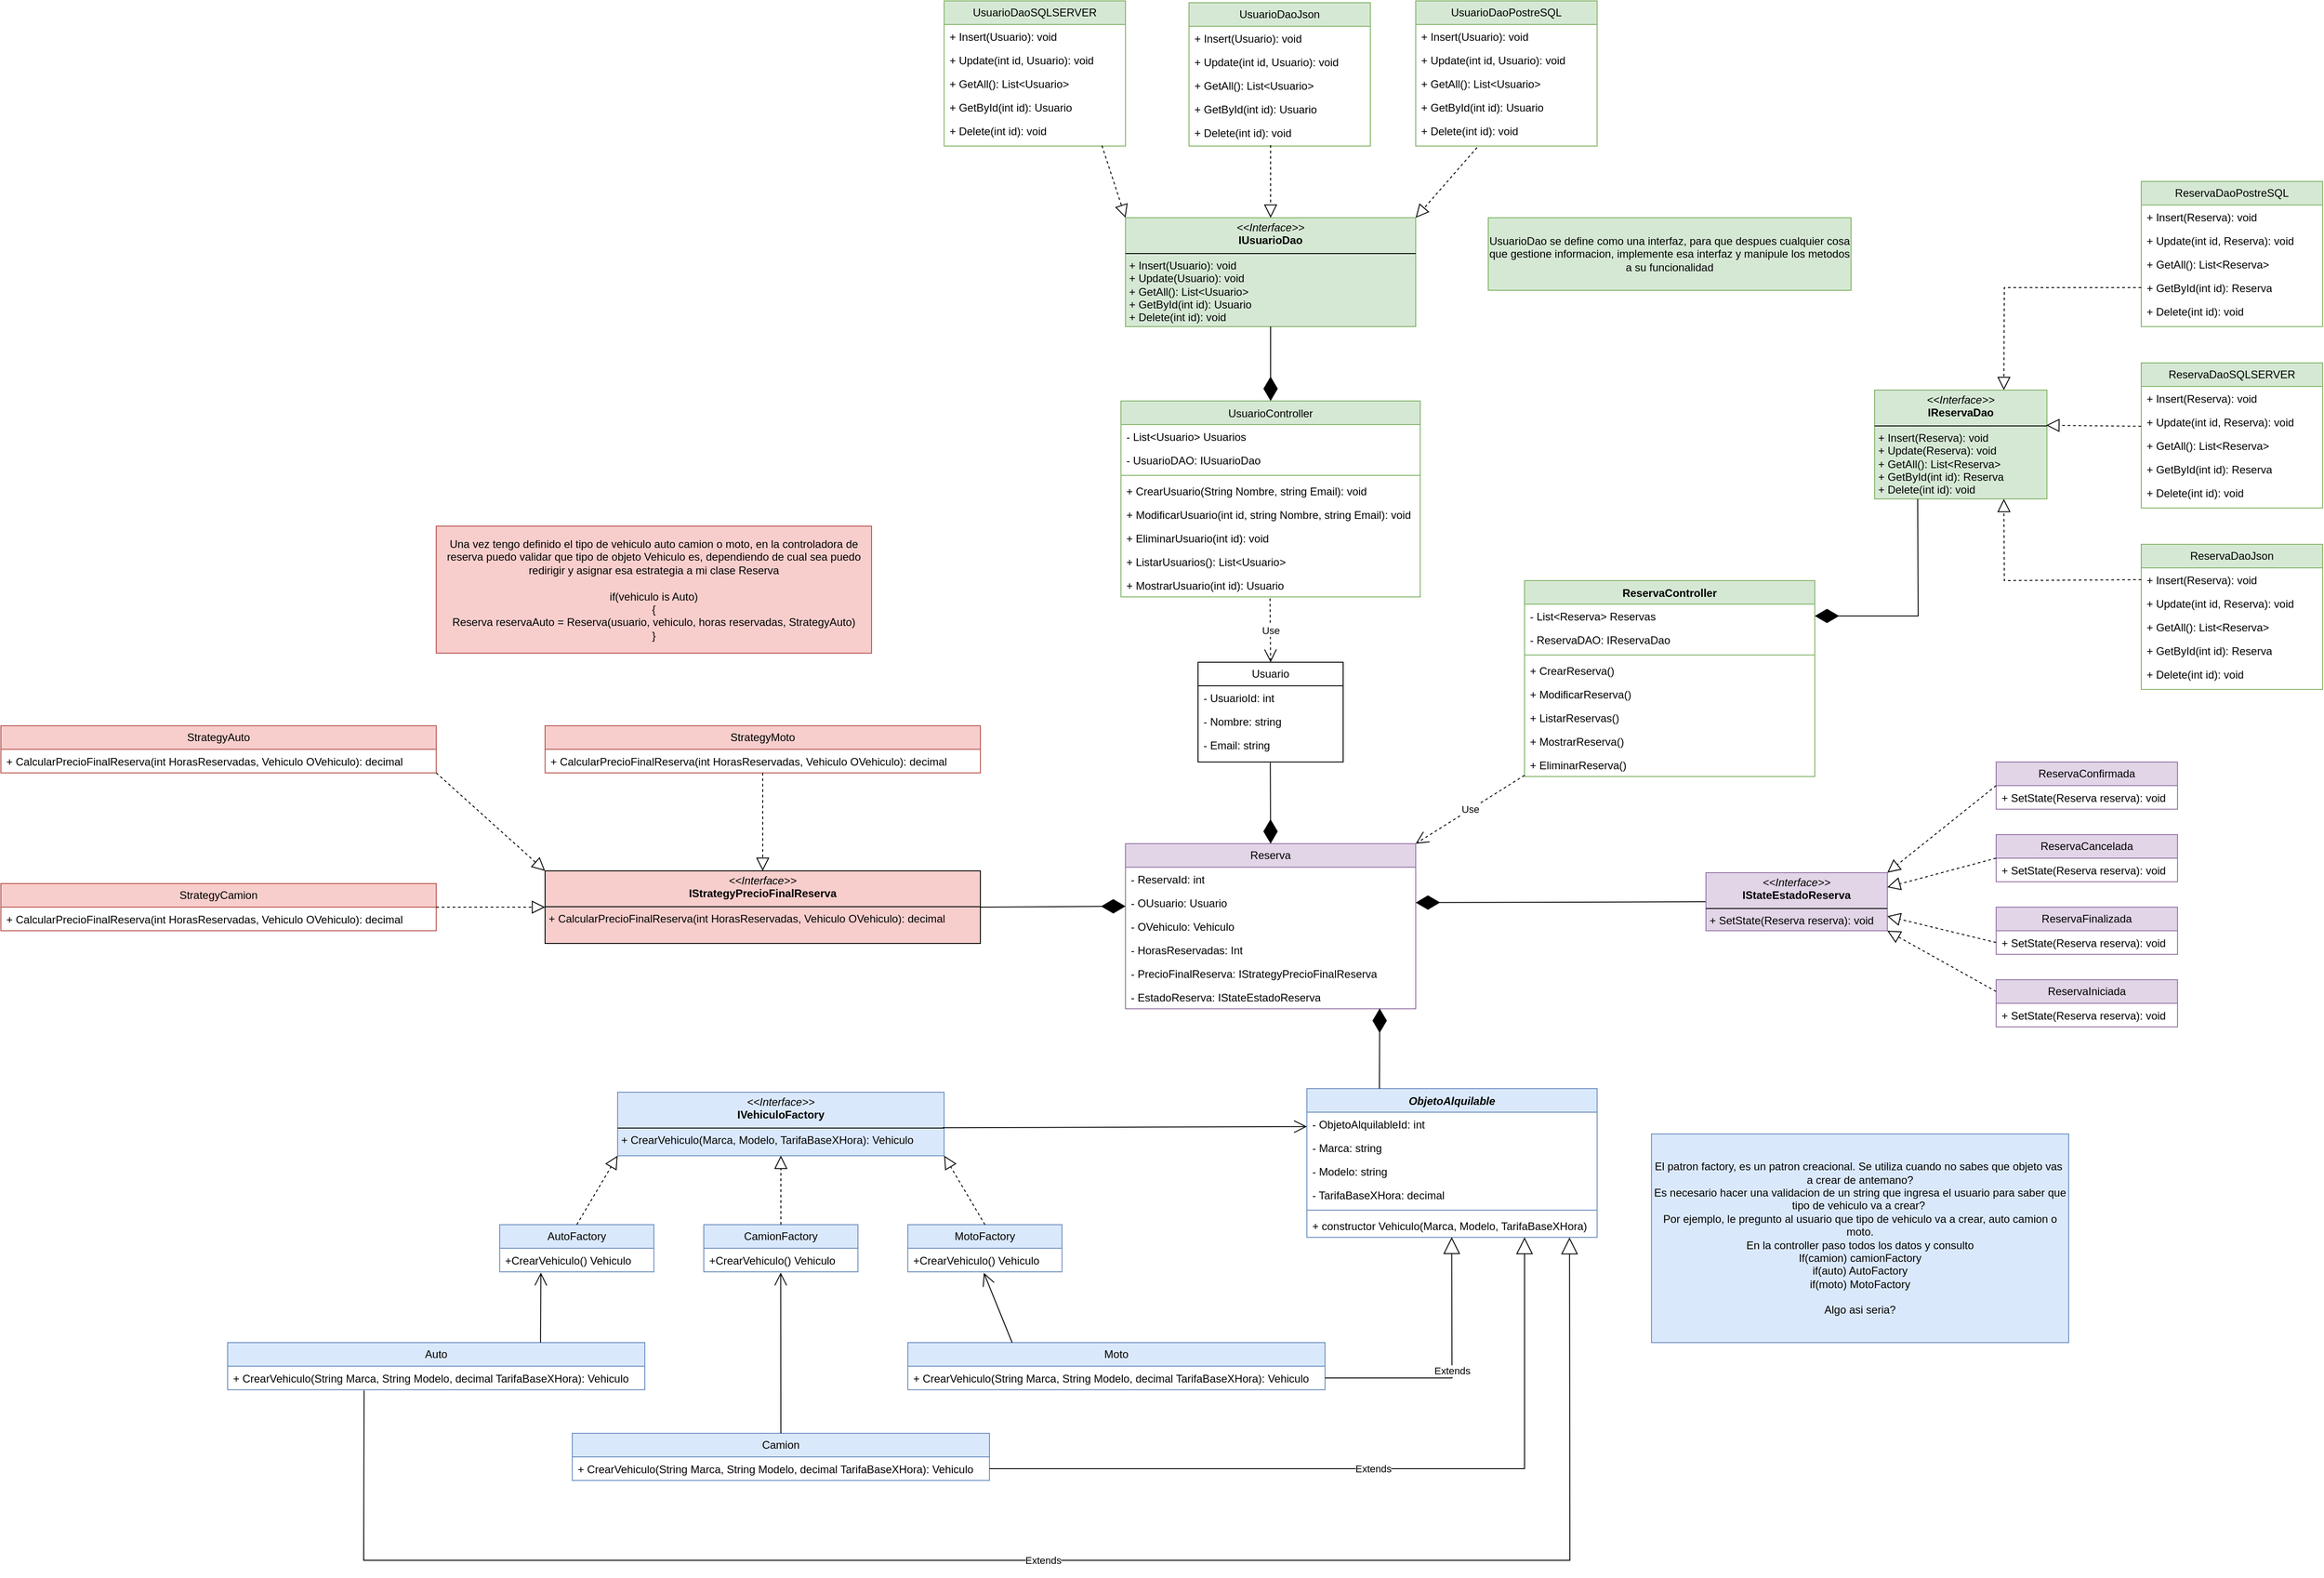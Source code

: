 <mxfile version="24.8.3">
  <diagram id="C5RBs43oDa-KdzZeNtuy" name="Page-1">
    <mxGraphModel dx="2410" dy="1567" grid="1" gridSize="10" guides="1" tooltips="1" connect="1" arrows="1" fold="1" page="1" pageScale="1" pageWidth="827" pageHeight="1169" math="0" shadow="0">
      <root>
        <mxCell id="WIyWlLk6GJQsqaUBKTNV-0" />
        <mxCell id="WIyWlLk6GJQsqaUBKTNV-1" parent="WIyWlLk6GJQsqaUBKTNV-0" />
        <mxCell id="m4PaVz9kTDVC2fhNwPpV-0" value="Usuario" style="swimlane;fontStyle=0;childLayout=stackLayout;horizontal=1;startSize=26;horizontalStack=0;resizeParent=1;resizeParentMax=0;resizeLast=0;collapsible=1;marginBottom=0;whiteSpace=wrap;html=1;" parent="WIyWlLk6GJQsqaUBKTNV-1" vertex="1">
          <mxGeometry x="400" y="90" width="160" height="110" as="geometry" />
        </mxCell>
        <mxCell id="m4PaVz9kTDVC2fhNwPpV-1" value="- UsuarioId: int" style="text;strokeColor=none;fillColor=none;align=left;verticalAlign=top;spacingLeft=4;spacingRight=4;overflow=hidden;rotatable=0;points=[[0,0.5],[1,0.5]];portConstraint=eastwest;whiteSpace=wrap;html=1;" parent="m4PaVz9kTDVC2fhNwPpV-0" vertex="1">
          <mxGeometry y="26" width="160" height="26" as="geometry" />
        </mxCell>
        <mxCell id="m4PaVz9kTDVC2fhNwPpV-2" value="- Nombre: string" style="text;strokeColor=none;fillColor=none;align=left;verticalAlign=top;spacingLeft=4;spacingRight=4;overflow=hidden;rotatable=0;points=[[0,0.5],[1,0.5]];portConstraint=eastwest;whiteSpace=wrap;html=1;" parent="m4PaVz9kTDVC2fhNwPpV-0" vertex="1">
          <mxGeometry y="52" width="160" height="26" as="geometry" />
        </mxCell>
        <mxCell id="m4PaVz9kTDVC2fhNwPpV-3" value="- Email: string" style="text;strokeColor=none;fillColor=none;align=left;verticalAlign=top;spacingLeft=4;spacingRight=4;overflow=hidden;rotatable=0;points=[[0,0.5],[1,0.5]];portConstraint=eastwest;whiteSpace=wrap;html=1;" parent="m4PaVz9kTDVC2fhNwPpV-0" vertex="1">
          <mxGeometry y="78" width="160" height="32" as="geometry" />
        </mxCell>
        <mxCell id="m4PaVz9kTDVC2fhNwPpV-4" value="Reserva" style="swimlane;fontStyle=0;childLayout=stackLayout;horizontal=1;startSize=26;fillColor=#e1d5e7;horizontalStack=0;resizeParent=1;resizeParentMax=0;resizeLast=0;collapsible=1;marginBottom=0;whiteSpace=wrap;html=1;strokeColor=#9673a6;" parent="WIyWlLk6GJQsqaUBKTNV-1" vertex="1">
          <mxGeometry x="320" y="290" width="320" height="182" as="geometry" />
        </mxCell>
        <mxCell id="m4PaVz9kTDVC2fhNwPpV-5" value="- ReservaId: int" style="text;strokeColor=none;fillColor=none;align=left;verticalAlign=top;spacingLeft=4;spacingRight=4;overflow=hidden;rotatable=0;points=[[0,0.5],[1,0.5]];portConstraint=eastwest;whiteSpace=wrap;html=1;" parent="m4PaVz9kTDVC2fhNwPpV-4" vertex="1">
          <mxGeometry y="26" width="320" height="26" as="geometry" />
        </mxCell>
        <mxCell id="m4PaVz9kTDVC2fhNwPpV-7" value="- OUsuario: Usuario" style="text;strokeColor=none;fillColor=none;align=left;verticalAlign=top;spacingLeft=4;spacingRight=4;overflow=hidden;rotatable=0;points=[[0,0.5],[1,0.5]];portConstraint=eastwest;whiteSpace=wrap;html=1;" parent="m4PaVz9kTDVC2fhNwPpV-4" vertex="1">
          <mxGeometry y="52" width="320" height="26" as="geometry" />
        </mxCell>
        <mxCell id="m4PaVz9kTDVC2fhNwPpV-6" value="- OVehiculo: Vehiculo" style="text;strokeColor=none;fillColor=none;align=left;verticalAlign=top;spacingLeft=4;spacingRight=4;overflow=hidden;rotatable=0;points=[[0,0.5],[1,0.5]];portConstraint=eastwest;whiteSpace=wrap;html=1;" parent="m4PaVz9kTDVC2fhNwPpV-4" vertex="1">
          <mxGeometry y="78" width="320" height="26" as="geometry" />
        </mxCell>
        <mxCell id="m4PaVz9kTDVC2fhNwPpV-25" value="- HorasReservadas: Int" style="text;strokeColor=none;fillColor=none;align=left;verticalAlign=top;spacingLeft=4;spacingRight=4;overflow=hidden;rotatable=0;points=[[0,0.5],[1,0.5]];portConstraint=eastwest;whiteSpace=wrap;html=1;" parent="m4PaVz9kTDVC2fhNwPpV-4" vertex="1">
          <mxGeometry y="104" width="320" height="26" as="geometry" />
        </mxCell>
        <mxCell id="m4PaVz9kTDVC2fhNwPpV-8" value="- PrecioFinalReserva: IStrategyPrecioFinalReserva" style="text;strokeColor=none;fillColor=none;align=left;verticalAlign=top;spacingLeft=4;spacingRight=4;overflow=hidden;rotatable=0;points=[[0,0.5],[1,0.5]];portConstraint=eastwest;whiteSpace=wrap;html=1;" parent="m4PaVz9kTDVC2fhNwPpV-4" vertex="1">
          <mxGeometry y="130" width="320" height="26" as="geometry" />
        </mxCell>
        <mxCell id="m4PaVz9kTDVC2fhNwPpV-9" value="- EstadoReserva: IStateEstadoReserva" style="text;strokeColor=none;fillColor=none;align=left;verticalAlign=top;spacingLeft=4;spacingRight=4;overflow=hidden;rotatable=0;points=[[0,0.5],[1,0.5]];portConstraint=eastwest;whiteSpace=wrap;html=1;" parent="m4PaVz9kTDVC2fhNwPpV-4" vertex="1">
          <mxGeometry y="156" width="320" height="26" as="geometry" />
        </mxCell>
        <mxCell id="m4PaVz9kTDVC2fhNwPpV-10" value="" style="endArrow=diamondThin;endFill=1;endSize=24;html=1;rounded=0;entryX=0.5;entryY=0;entryDx=0;entryDy=0;exitX=0.498;exitY=1.023;exitDx=0;exitDy=0;exitPerimeter=0;" parent="WIyWlLk6GJQsqaUBKTNV-1" source="m4PaVz9kTDVC2fhNwPpV-3" target="m4PaVz9kTDVC2fhNwPpV-4" edge="1">
          <mxGeometry width="160" relative="1" as="geometry">
            <mxPoint x="130" y="210" as="sourcePoint" />
            <mxPoint x="290" y="210" as="targetPoint" />
          </mxGeometry>
        </mxCell>
        <mxCell id="m4PaVz9kTDVC2fhNwPpV-11" value="&lt;p style=&quot;margin:0px;margin-top:4px;text-align:center;&quot;&gt;&lt;i&gt;&amp;lt;&amp;lt;Interface&amp;gt;&amp;gt;&lt;/i&gt;&lt;br&gt;&lt;b&gt;IStrategyPrecioFinalReserva&lt;/b&gt;&lt;/p&gt;&lt;hr size=&quot;1&quot; style=&quot;border-style:solid;&quot;&gt;&lt;p style=&quot;margin:0px;margin-left:4px;&quot;&gt;+ CalcularPrecioFinalReserva(int HorasReservadas, Vehiculo OVehiculo): decimal&lt;/p&gt;" style="verticalAlign=top;align=left;overflow=fill;html=1;whiteSpace=wrap;fillColor=#F8CECC;strokeColor=default;shadow=0;gradientColor=none;fillStyle=auto;" parent="WIyWlLk6GJQsqaUBKTNV-1" vertex="1">
          <mxGeometry x="-320" y="320" width="480" height="80" as="geometry" />
        </mxCell>
        <mxCell id="m4PaVz9kTDVC2fhNwPpV-12" value="" style="endArrow=diamondThin;endFill=1;endSize=24;html=1;rounded=0;entryX=0;entryY=0.654;entryDx=0;entryDy=0;entryPerimeter=0;exitX=1;exitY=0.5;exitDx=0;exitDy=0;" parent="WIyWlLk6GJQsqaUBKTNV-1" source="m4PaVz9kTDVC2fhNwPpV-11" target="m4PaVz9kTDVC2fhNwPpV-7" edge="1">
          <mxGeometry width="160" relative="1" as="geometry">
            <mxPoint x="170" y="370" as="sourcePoint" />
            <mxPoint x="210" y="355" as="targetPoint" />
          </mxGeometry>
        </mxCell>
        <mxCell id="m4PaVz9kTDVC2fhNwPpV-14" value="StrategyMoto" style="swimlane;fontStyle=0;childLayout=stackLayout;horizontal=1;startSize=26;fillColor=#f8cecc;horizontalStack=0;resizeParent=1;resizeParentMax=0;resizeLast=0;collapsible=1;marginBottom=0;whiteSpace=wrap;html=1;strokeColor=#b85450;" parent="WIyWlLk6GJQsqaUBKTNV-1" vertex="1">
          <mxGeometry x="-320" y="160" width="480" height="52" as="geometry" />
        </mxCell>
        <mxCell id="m4PaVz9kTDVC2fhNwPpV-15" value="+ CalcularPrecioFinalReserva(int HorasReservadas, Vehiculo OVehiculo): decimal" style="text;strokeColor=none;fillColor=none;align=left;verticalAlign=top;spacingLeft=4;spacingRight=4;overflow=hidden;rotatable=0;points=[[0,0.5],[1,0.5]];portConstraint=eastwest;whiteSpace=wrap;html=1;" parent="m4PaVz9kTDVC2fhNwPpV-14" vertex="1">
          <mxGeometry y="26" width="480" height="26" as="geometry" />
        </mxCell>
        <mxCell id="m4PaVz9kTDVC2fhNwPpV-18" value="StrategyAuto" style="swimlane;fontStyle=0;childLayout=stackLayout;horizontal=1;startSize=26;fillColor=#f8cecc;horizontalStack=0;resizeParent=1;resizeParentMax=0;resizeLast=0;collapsible=1;marginBottom=0;whiteSpace=wrap;html=1;strokeColor=#b85450;" parent="WIyWlLk6GJQsqaUBKTNV-1" vertex="1">
          <mxGeometry x="-920" y="160" width="480" height="52" as="geometry" />
        </mxCell>
        <mxCell id="m4PaVz9kTDVC2fhNwPpV-19" value="+ CalcularPrecioFinalReserva(int HorasReservadas, Vehiculo OVehiculo): decimal" style="text;strokeColor=none;fillColor=none;align=left;verticalAlign=top;spacingLeft=4;spacingRight=4;overflow=hidden;rotatable=0;points=[[0,0.5],[1,0.5]];portConstraint=eastwest;whiteSpace=wrap;html=1;" parent="m4PaVz9kTDVC2fhNwPpV-18" vertex="1">
          <mxGeometry y="26" width="480" height="26" as="geometry" />
        </mxCell>
        <mxCell id="m4PaVz9kTDVC2fhNwPpV-20" value="StrategyCamion" style="swimlane;fontStyle=0;childLayout=stackLayout;horizontal=1;startSize=26;fillColor=#f8cecc;horizontalStack=0;resizeParent=1;resizeParentMax=0;resizeLast=0;collapsible=1;marginBottom=0;whiteSpace=wrap;html=1;strokeColor=#b85450;" parent="WIyWlLk6GJQsqaUBKTNV-1" vertex="1">
          <mxGeometry x="-920" y="334" width="480" height="52" as="geometry" />
        </mxCell>
        <mxCell id="m4PaVz9kTDVC2fhNwPpV-21" value="+ CalcularPrecioFinalReserva(int HorasReservadas, Vehiculo OVehiculo): decimal" style="text;strokeColor=none;fillColor=none;align=left;verticalAlign=top;spacingLeft=4;spacingRight=4;overflow=hidden;rotatable=0;points=[[0,0.5],[1,0.5]];portConstraint=eastwest;whiteSpace=wrap;html=1;" parent="m4PaVz9kTDVC2fhNwPpV-20" vertex="1">
          <mxGeometry y="26" width="480" height="26" as="geometry" />
        </mxCell>
        <mxCell id="m4PaVz9kTDVC2fhNwPpV-22" value="" style="endArrow=block;dashed=1;endFill=0;endSize=12;html=1;rounded=0;exitX=1;exitY=0.5;exitDx=0;exitDy=0;entryX=0;entryY=0.5;entryDx=0;entryDy=0;" parent="WIyWlLk6GJQsqaUBKTNV-1" source="m4PaVz9kTDVC2fhNwPpV-20" target="m4PaVz9kTDVC2fhNwPpV-11" edge="1">
          <mxGeometry width="160" relative="1" as="geometry">
            <mxPoint x="-560" y="470" as="sourcePoint" />
            <mxPoint x="-400" y="470" as="targetPoint" />
          </mxGeometry>
        </mxCell>
        <mxCell id="m4PaVz9kTDVC2fhNwPpV-23" value="" style="endArrow=block;dashed=1;endFill=0;endSize=12;html=1;rounded=0;exitX=1;exitY=1;exitDx=0;exitDy=0;entryX=0;entryY=0;entryDx=0;entryDy=0;" parent="WIyWlLk6GJQsqaUBKTNV-1" source="m4PaVz9kTDVC2fhNwPpV-18" target="m4PaVz9kTDVC2fhNwPpV-11" edge="1">
          <mxGeometry width="160" relative="1" as="geometry">
            <mxPoint x="-473" y="250" as="sourcePoint" />
            <mxPoint x="-353" y="250" as="targetPoint" />
          </mxGeometry>
        </mxCell>
        <mxCell id="m4PaVz9kTDVC2fhNwPpV-24" value="" style="endArrow=block;dashed=1;endFill=0;endSize=12;html=1;rounded=0;exitX=0.5;exitY=1;exitDx=0;exitDy=0;entryX=0.5;entryY=0;entryDx=0;entryDy=0;" parent="WIyWlLk6GJQsqaUBKTNV-1" source="m4PaVz9kTDVC2fhNwPpV-14" target="m4PaVz9kTDVC2fhNwPpV-11" edge="1">
          <mxGeometry width="160" relative="1" as="geometry">
            <mxPoint x="-230" y="270" as="sourcePoint" />
            <mxPoint x="-110" y="270" as="targetPoint" />
          </mxGeometry>
        </mxCell>
        <mxCell id="m4PaVz9kTDVC2fhNwPpV-26" value="&lt;i&gt;ObjetoAlquilable&lt;/i&gt;&lt;div&gt;&lt;i&gt;&lt;br&gt;&lt;/i&gt;&lt;/div&gt;" style="swimlane;fontStyle=1;align=center;verticalAlign=top;childLayout=stackLayout;horizontal=1;startSize=26;horizontalStack=0;resizeParent=1;resizeParentMax=0;resizeLast=0;collapsible=1;marginBottom=0;whiteSpace=wrap;html=1;fillColor=#dae8fc;strokeColor=#6c8ebf;" parent="WIyWlLk6GJQsqaUBKTNV-1" vertex="1">
          <mxGeometry x="520" y="560" width="320" height="164" as="geometry" />
        </mxCell>
        <mxCell id="m4PaVz9kTDVC2fhNwPpV-27" value="- ObjetoAlquilableId: int" style="text;strokeColor=none;fillColor=none;align=left;verticalAlign=top;spacingLeft=4;spacingRight=4;overflow=hidden;rotatable=0;points=[[0,0.5],[1,0.5]];portConstraint=eastwest;whiteSpace=wrap;html=1;" parent="m4PaVz9kTDVC2fhNwPpV-26" vertex="1">
          <mxGeometry y="26" width="320" height="26" as="geometry" />
        </mxCell>
        <mxCell id="m4PaVz9kTDVC2fhNwPpV-30" value="- Marca: string" style="text;strokeColor=none;fillColor=none;align=left;verticalAlign=top;spacingLeft=4;spacingRight=4;overflow=hidden;rotatable=0;points=[[0,0.5],[1,0.5]];portConstraint=eastwest;whiteSpace=wrap;html=1;" parent="m4PaVz9kTDVC2fhNwPpV-26" vertex="1">
          <mxGeometry y="52" width="320" height="26" as="geometry" />
        </mxCell>
        <mxCell id="m4PaVz9kTDVC2fhNwPpV-31" value="- Modelo: string" style="text;strokeColor=none;fillColor=none;align=left;verticalAlign=top;spacingLeft=4;spacingRight=4;overflow=hidden;rotatable=0;points=[[0,0.5],[1,0.5]];portConstraint=eastwest;whiteSpace=wrap;html=1;" parent="m4PaVz9kTDVC2fhNwPpV-26" vertex="1">
          <mxGeometry y="78" width="320" height="26" as="geometry" />
        </mxCell>
        <mxCell id="m4PaVz9kTDVC2fhNwPpV-32" value="- TarifaBaseXHora: decimal" style="text;strokeColor=none;fillColor=none;align=left;verticalAlign=top;spacingLeft=4;spacingRight=4;overflow=hidden;rotatable=0;points=[[0,0.5],[1,0.5]];portConstraint=eastwest;whiteSpace=wrap;html=1;" parent="m4PaVz9kTDVC2fhNwPpV-26" vertex="1">
          <mxGeometry y="104" width="320" height="26" as="geometry" />
        </mxCell>
        <mxCell id="m4PaVz9kTDVC2fhNwPpV-28" value="" style="line;strokeWidth=1;fillColor=none;align=left;verticalAlign=middle;spacingTop=-1;spacingLeft=3;spacingRight=3;rotatable=0;labelPosition=right;points=[];portConstraint=eastwest;strokeColor=inherit;" parent="m4PaVz9kTDVC2fhNwPpV-26" vertex="1">
          <mxGeometry y="130" width="320" height="8" as="geometry" />
        </mxCell>
        <mxCell id="m4PaVz9kTDVC2fhNwPpV-29" value="+ constructor Vehiculo(Marca, Modelo, TarifaBaseXHora)" style="text;strokeColor=none;fillColor=none;align=left;verticalAlign=top;spacingLeft=4;spacingRight=4;overflow=hidden;rotatable=0;points=[[0,0.5],[1,0.5]];portConstraint=eastwest;whiteSpace=wrap;html=1;" parent="m4PaVz9kTDVC2fhNwPpV-26" vertex="1">
          <mxGeometry y="138" width="320" height="26" as="geometry" />
        </mxCell>
        <mxCell id="m4PaVz9kTDVC2fhNwPpV-33" value="&lt;p style=&quot;margin:0px;margin-top:4px;text-align:center;&quot;&gt;&lt;i&gt;&amp;lt;&amp;lt;Interface&amp;gt;&amp;gt;&lt;/i&gt;&lt;br&gt;&lt;b&gt;IVehiculoFactory&lt;/b&gt;&lt;/p&gt;&lt;hr size=&quot;1&quot; style=&quot;border-style:solid;&quot;&gt;&lt;p style=&quot;margin:0px;margin-left:4px;&quot;&gt;&lt;/p&gt;&lt;p style=&quot;margin:0px;margin-left:4px;&quot;&gt;+ CrearVehiculo(Marca, Modelo, TarifaBaseXHora): Vehiculo&lt;/p&gt;" style="verticalAlign=top;align=left;overflow=fill;html=1;whiteSpace=wrap;fillColor=#dae8fc;strokeColor=#6c8ebf;" parent="WIyWlLk6GJQsqaUBKTNV-1" vertex="1">
          <mxGeometry x="-240" y="564" width="360" height="70" as="geometry" />
        </mxCell>
        <mxCell id="m4PaVz9kTDVC2fhNwPpV-34" value="" style="endArrow=open;endFill=1;endSize=12;html=1;rounded=0;exitX=0.995;exitY=0.559;exitDx=0;exitDy=0;entryX=0;entryY=0.612;entryDx=0;entryDy=0;exitPerimeter=0;entryPerimeter=0;" parent="WIyWlLk6GJQsqaUBKTNV-1" source="m4PaVz9kTDVC2fhNwPpV-33" target="m4PaVz9kTDVC2fhNwPpV-27" edge="1">
          <mxGeometry width="160" relative="1" as="geometry">
            <mxPoint x="130" y="600" as="sourcePoint" />
            <mxPoint x="290" y="600" as="targetPoint" />
          </mxGeometry>
        </mxCell>
        <mxCell id="m4PaVz9kTDVC2fhNwPpV-35" value="AutoFactory" style="swimlane;fontStyle=0;childLayout=stackLayout;horizontal=1;startSize=26;fillColor=#dae8fc;horizontalStack=0;resizeParent=1;resizeParentMax=0;resizeLast=0;collapsible=1;marginBottom=0;whiteSpace=wrap;html=1;strokeColor=#6c8ebf;" parent="WIyWlLk6GJQsqaUBKTNV-1" vertex="1">
          <mxGeometry x="-370" y="710" width="170" height="52" as="geometry" />
        </mxCell>
        <mxCell id="m4PaVz9kTDVC2fhNwPpV-36" value="+CrearVehiculo() Vehiculo" style="text;strokeColor=none;fillColor=none;align=left;verticalAlign=top;spacingLeft=4;spacingRight=4;overflow=hidden;rotatable=0;points=[[0,0.5],[1,0.5]];portConstraint=eastwest;whiteSpace=wrap;html=1;" parent="m4PaVz9kTDVC2fhNwPpV-35" vertex="1">
          <mxGeometry y="26" width="170" height="26" as="geometry" />
        </mxCell>
        <mxCell id="m4PaVz9kTDVC2fhNwPpV-39" value="CamionFactory" style="swimlane;fontStyle=0;childLayout=stackLayout;horizontal=1;startSize=26;fillColor=#dae8fc;horizontalStack=0;resizeParent=1;resizeParentMax=0;resizeLast=0;collapsible=1;marginBottom=0;whiteSpace=wrap;html=1;strokeColor=#6c8ebf;" parent="WIyWlLk6GJQsqaUBKTNV-1" vertex="1">
          <mxGeometry x="-145" y="710" width="170" height="52" as="geometry" />
        </mxCell>
        <mxCell id="m4PaVz9kTDVC2fhNwPpV-40" value="+CrearVehiculo() Vehiculo" style="text;strokeColor=none;fillColor=none;align=left;verticalAlign=top;spacingLeft=4;spacingRight=4;overflow=hidden;rotatable=0;points=[[0,0.5],[1,0.5]];portConstraint=eastwest;whiteSpace=wrap;html=1;" parent="m4PaVz9kTDVC2fhNwPpV-39" vertex="1">
          <mxGeometry y="26" width="170" height="26" as="geometry" />
        </mxCell>
        <mxCell id="m4PaVz9kTDVC2fhNwPpV-41" value="MotoFactory" style="swimlane;fontStyle=0;childLayout=stackLayout;horizontal=1;startSize=26;fillColor=#dae8fc;horizontalStack=0;resizeParent=1;resizeParentMax=0;resizeLast=0;collapsible=1;marginBottom=0;whiteSpace=wrap;html=1;strokeColor=#6c8ebf;" parent="WIyWlLk6GJQsqaUBKTNV-1" vertex="1">
          <mxGeometry x="80" y="710" width="170" height="52" as="geometry" />
        </mxCell>
        <mxCell id="m4PaVz9kTDVC2fhNwPpV-42" value="+CrearVehiculo() Vehiculo" style="text;strokeColor=none;fillColor=none;align=left;verticalAlign=top;spacingLeft=4;spacingRight=4;overflow=hidden;rotatable=0;points=[[0,0.5],[1,0.5]];portConstraint=eastwest;whiteSpace=wrap;html=1;" parent="m4PaVz9kTDVC2fhNwPpV-41" vertex="1">
          <mxGeometry y="26" width="170" height="26" as="geometry" />
        </mxCell>
        <mxCell id="m4PaVz9kTDVC2fhNwPpV-43" value="" style="endArrow=block;dashed=1;endFill=0;endSize=12;html=1;rounded=0;exitX=0.5;exitY=0;exitDx=0;exitDy=0;entryX=0;entryY=1;entryDx=0;entryDy=0;" parent="WIyWlLk6GJQsqaUBKTNV-1" source="m4PaVz9kTDVC2fhNwPpV-35" target="m4PaVz9kTDVC2fhNwPpV-33" edge="1">
          <mxGeometry width="160" relative="1" as="geometry">
            <mxPoint x="-440" y="610" as="sourcePoint" />
            <mxPoint x="-280" y="610" as="targetPoint" />
          </mxGeometry>
        </mxCell>
        <mxCell id="m4PaVz9kTDVC2fhNwPpV-44" value="" style="endArrow=block;dashed=1;endFill=0;endSize=12;html=1;rounded=0;exitX=0.5;exitY=0;exitDx=0;exitDy=0;entryX=0.5;entryY=1;entryDx=0;entryDy=0;" parent="WIyWlLk6GJQsqaUBKTNV-1" source="m4PaVz9kTDVC2fhNwPpV-39" target="m4PaVz9kTDVC2fhNwPpV-33" edge="1">
          <mxGeometry width="160" relative="1" as="geometry">
            <mxPoint x="-82.5" y="724" as="sourcePoint" />
            <mxPoint x="-37.5" y="648" as="targetPoint" />
          </mxGeometry>
        </mxCell>
        <mxCell id="m4PaVz9kTDVC2fhNwPpV-45" value="" style="endArrow=block;dashed=1;endFill=0;endSize=12;html=1;rounded=0;exitX=0.5;exitY=0;exitDx=0;exitDy=0;entryX=1;entryY=1;entryDx=0;entryDy=0;" parent="WIyWlLk6GJQsqaUBKTNV-1" source="m4PaVz9kTDVC2fhNwPpV-41" target="m4PaVz9kTDVC2fhNwPpV-33" edge="1">
          <mxGeometry width="160" relative="1" as="geometry">
            <mxPoint x="85" y="716" as="sourcePoint" />
            <mxPoint x="80" y="640" as="targetPoint" />
          </mxGeometry>
        </mxCell>
        <mxCell id="m4PaVz9kTDVC2fhNwPpV-46" value="Auto" style="swimlane;fontStyle=0;childLayout=stackLayout;horizontal=1;startSize=26;fillColor=#dae8fc;horizontalStack=0;resizeParent=1;resizeParentMax=0;resizeLast=0;collapsible=1;marginBottom=0;whiteSpace=wrap;html=1;strokeColor=#6c8ebf;" parent="WIyWlLk6GJQsqaUBKTNV-1" vertex="1">
          <mxGeometry x="-670" y="840" width="460" height="52" as="geometry" />
        </mxCell>
        <mxCell id="m4PaVz9kTDVC2fhNwPpV-47" value="+ CrearVehiculo(String Marca, String Modelo, decimal TarifaBaseXHora): Vehiculo" style="text;strokeColor=none;fillColor=none;align=left;verticalAlign=top;spacingLeft=4;spacingRight=4;overflow=hidden;rotatable=0;points=[[0,0.5],[1,0.5]];portConstraint=eastwest;whiteSpace=wrap;html=1;" parent="m4PaVz9kTDVC2fhNwPpV-46" vertex="1">
          <mxGeometry y="26" width="460" height="26" as="geometry" />
        </mxCell>
        <mxCell id="m4PaVz9kTDVC2fhNwPpV-58" value="Camion" style="swimlane;fontStyle=0;childLayout=stackLayout;horizontal=1;startSize=26;fillColor=#dae8fc;horizontalStack=0;resizeParent=1;resizeParentMax=0;resizeLast=0;collapsible=1;marginBottom=0;whiteSpace=wrap;html=1;strokeColor=#6c8ebf;" parent="WIyWlLk6GJQsqaUBKTNV-1" vertex="1">
          <mxGeometry x="-290" y="940" width="460" height="52" as="geometry" />
        </mxCell>
        <mxCell id="m4PaVz9kTDVC2fhNwPpV-59" value="+ CrearVehiculo(String Marca, String Modelo, decimal TarifaBaseXHora): Vehiculo" style="text;strokeColor=none;fillColor=none;align=left;verticalAlign=top;spacingLeft=4;spacingRight=4;overflow=hidden;rotatable=0;points=[[0,0.5],[1,0.5]];portConstraint=eastwest;whiteSpace=wrap;html=1;" parent="m4PaVz9kTDVC2fhNwPpV-58" vertex="1">
          <mxGeometry y="26" width="460" height="26" as="geometry" />
        </mxCell>
        <mxCell id="m4PaVz9kTDVC2fhNwPpV-60" value="Moto" style="swimlane;fontStyle=0;childLayout=stackLayout;horizontal=1;startSize=26;fillColor=#dae8fc;horizontalStack=0;resizeParent=1;resizeParentMax=0;resizeLast=0;collapsible=1;marginBottom=0;whiteSpace=wrap;html=1;strokeColor=#6c8ebf;" parent="WIyWlLk6GJQsqaUBKTNV-1" vertex="1">
          <mxGeometry x="80" y="840" width="460" height="52" as="geometry" />
        </mxCell>
        <mxCell id="m4PaVz9kTDVC2fhNwPpV-61" value="+ CrearVehiculo(String Marca, String Modelo, decimal TarifaBaseXHora): Vehiculo" style="text;strokeColor=none;fillColor=none;align=left;verticalAlign=top;spacingLeft=4;spacingRight=4;overflow=hidden;rotatable=0;points=[[0,0.5],[1,0.5]];portConstraint=eastwest;whiteSpace=wrap;html=1;" parent="m4PaVz9kTDVC2fhNwPpV-60" vertex="1">
          <mxGeometry y="26" width="460" height="26" as="geometry" />
        </mxCell>
        <mxCell id="m4PaVz9kTDVC2fhNwPpV-62" value="" style="endArrow=open;endFill=1;endSize=12;html=1;rounded=0;exitX=0.75;exitY=0;exitDx=0;exitDy=0;entryX=0.267;entryY=1.032;entryDx=0;entryDy=0;entryPerimeter=0;" parent="WIyWlLk6GJQsqaUBKTNV-1" source="m4PaVz9kTDVC2fhNwPpV-46" target="m4PaVz9kTDVC2fhNwPpV-36" edge="1">
          <mxGeometry width="160" relative="1" as="geometry">
            <mxPoint x="-210" y="800" as="sourcePoint" />
            <mxPoint x="-290" y="770" as="targetPoint" />
          </mxGeometry>
        </mxCell>
        <mxCell id="m4PaVz9kTDVC2fhNwPpV-63" value="" style="endArrow=open;endFill=1;endSize=12;html=1;rounded=0;exitX=0.5;exitY=0;exitDx=0;exitDy=0;entryX=0.499;entryY=1.032;entryDx=0;entryDy=0;entryPerimeter=0;" parent="WIyWlLk6GJQsqaUBKTNV-1" source="m4PaVz9kTDVC2fhNwPpV-58" target="m4PaVz9kTDVC2fhNwPpV-40" edge="1">
          <mxGeometry width="160" relative="1" as="geometry">
            <mxPoint x="-80" y="857" as="sourcePoint" />
            <mxPoint x="-80" y="780" as="targetPoint" />
          </mxGeometry>
        </mxCell>
        <mxCell id="m4PaVz9kTDVC2fhNwPpV-64" value="" style="endArrow=open;endFill=1;endSize=12;html=1;rounded=0;entryX=0.493;entryY=1.044;entryDx=0;entryDy=0;entryPerimeter=0;exitX=0.25;exitY=0;exitDx=0;exitDy=0;" parent="WIyWlLk6GJQsqaUBKTNV-1" source="m4PaVz9kTDVC2fhNwPpV-60" target="m4PaVz9kTDVC2fhNwPpV-42" edge="1">
          <mxGeometry width="160" relative="1" as="geometry">
            <mxPoint x="60" y="870" as="sourcePoint" />
            <mxPoint x="60" y="762" as="targetPoint" />
          </mxGeometry>
        </mxCell>
        <mxCell id="m4PaVz9kTDVC2fhNwPpV-65" value="Extends" style="endArrow=block;endSize=16;endFill=0;html=1;rounded=0;entryX=0.499;entryY=0.992;entryDx=0;entryDy=0;entryPerimeter=0;exitX=1;exitY=0.5;exitDx=0;exitDy=0;" parent="WIyWlLk6GJQsqaUBKTNV-1" source="m4PaVz9kTDVC2fhNwPpV-61" target="m4PaVz9kTDVC2fhNwPpV-29" edge="1">
          <mxGeometry x="0.001" width="160" relative="1" as="geometry">
            <mxPoint x="500" y="1010" as="sourcePoint" />
            <mxPoint x="660" y="1010" as="targetPoint" />
            <Array as="points">
              <mxPoint x="680" y="879" />
            </Array>
            <mxPoint as="offset" />
          </mxGeometry>
        </mxCell>
        <mxCell id="m4PaVz9kTDVC2fhNwPpV-66" value="Extends" style="endArrow=block;endSize=16;endFill=0;html=1;rounded=0;entryX=0.5;entryY=1.162;entryDx=0;entryDy=0;entryPerimeter=0;exitX=1;exitY=0.5;exitDx=0;exitDy=0;" parent="WIyWlLk6GJQsqaUBKTNV-1" source="m4PaVz9kTDVC2fhNwPpV-59" edge="1">
          <mxGeometry width="160" relative="1" as="geometry">
            <mxPoint x="620" y="875" as="sourcePoint" />
            <mxPoint x="760" y="724" as="targetPoint" />
            <Array as="points">
              <mxPoint x="760" y="979" />
            </Array>
          </mxGeometry>
        </mxCell>
        <mxCell id="m4PaVz9kTDVC2fhNwPpV-67" value="Extends" style="endArrow=block;endSize=16;endFill=0;html=1;rounded=0;entryX=0.905;entryY=1.005;entryDx=0;entryDy=0;entryPerimeter=0;exitX=0.327;exitY=1.03;exitDx=0;exitDy=0;exitPerimeter=0;" parent="WIyWlLk6GJQsqaUBKTNV-1" source="m4PaVz9kTDVC2fhNwPpV-47" target="m4PaVz9kTDVC2fhNwPpV-29" edge="1">
          <mxGeometry width="160" relative="1" as="geometry">
            <mxPoint x="-70" y="1080" as="sourcePoint" />
            <mxPoint x="810" y="760" as="targetPoint" />
            <Array as="points">
              <mxPoint x="-520" y="1080" />
              <mxPoint x="810" y="1080" />
            </Array>
          </mxGeometry>
        </mxCell>
        <mxCell id="m4PaVz9kTDVC2fhNwPpV-68" value="" style="endArrow=diamondThin;endFill=1;endSize=24;html=1;rounded=0;entryX=1;entryY=0.5;entryDx=0;entryDy=0;exitX=0;exitY=0.5;exitDx=0;exitDy=0;" parent="WIyWlLk6GJQsqaUBKTNV-1" source="m4PaVz9kTDVC2fhNwPpV-69" target="m4PaVz9kTDVC2fhNwPpV-7" edge="1">
          <mxGeometry width="160" relative="1" as="geometry">
            <mxPoint x="960" y="355" as="sourcePoint" />
            <mxPoint x="950" y="370" as="targetPoint" />
          </mxGeometry>
        </mxCell>
        <mxCell id="m4PaVz9kTDVC2fhNwPpV-69" value="&lt;p style=&quot;margin:0px;margin-top:4px;text-align:center;&quot;&gt;&lt;i&gt;&amp;lt;&amp;lt;Interface&amp;gt;&amp;gt;&lt;/i&gt;&lt;br&gt;&lt;b&gt;IStateEstadoReserva&lt;/b&gt;&lt;/p&gt;&lt;hr size=&quot;1&quot; style=&quot;border-style:solid;&quot;&gt;&lt;p style=&quot;margin:0px;margin-left:4px;&quot;&gt;+ SetState(Reserva reserva): void&lt;/p&gt;" style="verticalAlign=top;align=left;overflow=fill;html=1;whiteSpace=wrap;fillColor=#e1d5e7;strokeColor=#9673a6;" parent="WIyWlLk6GJQsqaUBKTNV-1" vertex="1">
          <mxGeometry x="960" y="322" width="200" height="64" as="geometry" />
        </mxCell>
        <mxCell id="m4PaVz9kTDVC2fhNwPpV-70" value="ReservaConfirmada" style="swimlane;fontStyle=0;childLayout=stackLayout;horizontal=1;startSize=26;fillColor=#e1d5e7;horizontalStack=0;resizeParent=1;resizeParentMax=0;resizeLast=0;collapsible=1;marginBottom=0;whiteSpace=wrap;html=1;strokeColor=#9673a6;" parent="WIyWlLk6GJQsqaUBKTNV-1" vertex="1">
          <mxGeometry x="1280" y="200" width="200" height="52" as="geometry" />
        </mxCell>
        <mxCell id="gw679d61oDOW8X4mK3xs-46" value="+ SetState(Reserva reserva): void" style="text;strokeColor=none;fillColor=none;align=left;verticalAlign=top;spacingLeft=4;spacingRight=4;overflow=hidden;rotatable=0;points=[[0,0.5],[1,0.5]];portConstraint=eastwest;whiteSpace=wrap;html=1;" parent="m4PaVz9kTDVC2fhNwPpV-70" vertex="1">
          <mxGeometry y="26" width="200" height="26" as="geometry" />
        </mxCell>
        <mxCell id="m4PaVz9kTDVC2fhNwPpV-74" value="ReservaCancelada" style="swimlane;fontStyle=0;childLayout=stackLayout;horizontal=1;startSize=26;fillColor=#e1d5e7;horizontalStack=0;resizeParent=1;resizeParentMax=0;resizeLast=0;collapsible=1;marginBottom=0;whiteSpace=wrap;html=1;strokeColor=#9673a6;" parent="WIyWlLk6GJQsqaUBKTNV-1" vertex="1">
          <mxGeometry x="1280" y="280" width="200" height="52" as="geometry" />
        </mxCell>
        <mxCell id="gw679d61oDOW8X4mK3xs-47" value="+ SetState(Reserva reserva): void" style="text;strokeColor=none;fillColor=none;align=left;verticalAlign=top;spacingLeft=4;spacingRight=4;overflow=hidden;rotatable=0;points=[[0,0.5],[1,0.5]];portConstraint=eastwest;whiteSpace=wrap;html=1;" parent="m4PaVz9kTDVC2fhNwPpV-74" vertex="1">
          <mxGeometry y="26" width="200" height="26" as="geometry" />
        </mxCell>
        <mxCell id="m4PaVz9kTDVC2fhNwPpV-75" value="ReservaFinalizada" style="swimlane;fontStyle=0;childLayout=stackLayout;horizontal=1;startSize=26;fillColor=#e1d5e7;horizontalStack=0;resizeParent=1;resizeParentMax=0;resizeLast=0;collapsible=1;marginBottom=0;whiteSpace=wrap;html=1;strokeColor=#9673a6;" parent="WIyWlLk6GJQsqaUBKTNV-1" vertex="1">
          <mxGeometry x="1280" y="360" width="200" height="52" as="geometry" />
        </mxCell>
        <mxCell id="gw679d61oDOW8X4mK3xs-48" value="+ SetState(Reserva reserva): void" style="text;strokeColor=none;fillColor=none;align=left;verticalAlign=top;spacingLeft=4;spacingRight=4;overflow=hidden;rotatable=0;points=[[0,0.5],[1,0.5]];portConstraint=eastwest;whiteSpace=wrap;html=1;" parent="m4PaVz9kTDVC2fhNwPpV-75" vertex="1">
          <mxGeometry y="26" width="200" height="26" as="geometry" />
        </mxCell>
        <mxCell id="m4PaVz9kTDVC2fhNwPpV-76" value="ReservaIniciada" style="swimlane;fontStyle=0;childLayout=stackLayout;horizontal=1;startSize=26;fillColor=#e1d5e7;horizontalStack=0;resizeParent=1;resizeParentMax=0;resizeLast=0;collapsible=1;marginBottom=0;whiteSpace=wrap;html=1;strokeColor=#9673a6;" parent="WIyWlLk6GJQsqaUBKTNV-1" vertex="1">
          <mxGeometry x="1280" y="440" width="200" height="52" as="geometry" />
        </mxCell>
        <mxCell id="gw679d61oDOW8X4mK3xs-49" value="+ SetState(Reserva reserva): void" style="text;strokeColor=none;fillColor=none;align=left;verticalAlign=top;spacingLeft=4;spacingRight=4;overflow=hidden;rotatable=0;points=[[0,0.5],[1,0.5]];portConstraint=eastwest;whiteSpace=wrap;html=1;" parent="m4PaVz9kTDVC2fhNwPpV-76" vertex="1">
          <mxGeometry y="26" width="200" height="26" as="geometry" />
        </mxCell>
        <mxCell id="m4PaVz9kTDVC2fhNwPpV-77" value="" style="endArrow=block;dashed=1;endFill=0;endSize=12;html=1;rounded=0;exitX=0;exitY=0.25;exitDx=0;exitDy=0;entryX=1;entryY=1;entryDx=0;entryDy=0;" parent="WIyWlLk6GJQsqaUBKTNV-1" source="m4PaVz9kTDVC2fhNwPpV-76" target="m4PaVz9kTDVC2fhNwPpV-69" edge="1">
          <mxGeometry width="160" relative="1" as="geometry">
            <mxPoint x="1050" y="490" as="sourcePoint" />
            <mxPoint x="1210" y="490" as="targetPoint" />
          </mxGeometry>
        </mxCell>
        <mxCell id="m4PaVz9kTDVC2fhNwPpV-78" value="" style="endArrow=block;dashed=1;endFill=0;endSize=12;html=1;rounded=0;exitX=0;exitY=0.5;exitDx=0;exitDy=0;entryX=1;entryY=0;entryDx=0;entryDy=0;" parent="WIyWlLk6GJQsqaUBKTNV-1" source="m4PaVz9kTDVC2fhNwPpV-70" target="m4PaVz9kTDVC2fhNwPpV-69" edge="1">
          <mxGeometry width="160" relative="1" as="geometry">
            <mxPoint x="1230" y="307" as="sourcePoint" />
            <mxPoint x="1110" y="240" as="targetPoint" />
          </mxGeometry>
        </mxCell>
        <mxCell id="m4PaVz9kTDVC2fhNwPpV-79" value="" style="endArrow=block;dashed=1;endFill=0;endSize=12;html=1;rounded=0;exitX=0;exitY=0.5;exitDx=0;exitDy=0;entryX=1;entryY=0.25;entryDx=0;entryDy=0;" parent="WIyWlLk6GJQsqaUBKTNV-1" source="m4PaVz9kTDVC2fhNwPpV-74" target="m4PaVz9kTDVC2fhNwPpV-69" edge="1">
          <mxGeometry width="160" relative="1" as="geometry">
            <mxPoint x="1290" y="236" as="sourcePoint" />
            <mxPoint x="1170" y="332" as="targetPoint" />
          </mxGeometry>
        </mxCell>
        <mxCell id="m4PaVz9kTDVC2fhNwPpV-80" value="" style="endArrow=block;dashed=1;endFill=0;endSize=12;html=1;rounded=0;exitX=0;exitY=0.75;exitDx=0;exitDy=0;entryX=1;entryY=0.75;entryDx=0;entryDy=0;" parent="WIyWlLk6GJQsqaUBKTNV-1" source="m4PaVz9kTDVC2fhNwPpV-75" target="m4PaVz9kTDVC2fhNwPpV-69" edge="1">
          <mxGeometry width="160" relative="1" as="geometry">
            <mxPoint x="1290" y="316" as="sourcePoint" />
            <mxPoint x="1170" y="348" as="targetPoint" />
          </mxGeometry>
        </mxCell>
        <mxCell id="m4PaVz9kTDVC2fhNwPpV-85" value="&lt;span style=&quot;font-weight: 400;&quot;&gt;UsuarioController&lt;/span&gt;" style="swimlane;fontStyle=1;align=center;verticalAlign=top;childLayout=stackLayout;horizontal=1;startSize=26;horizontalStack=0;resizeParent=1;resizeParentMax=0;resizeLast=0;collapsible=1;marginBottom=0;whiteSpace=wrap;html=1;fillColor=#d5e8d4;strokeColor=#82b366;" parent="WIyWlLk6GJQsqaUBKTNV-1" vertex="1">
          <mxGeometry x="315" y="-198" width="330" height="216" as="geometry" />
        </mxCell>
        <mxCell id="m4PaVz9kTDVC2fhNwPpV-86" value="- List&amp;lt;Usuario&amp;gt; Usuarios" style="text;align=left;verticalAlign=top;spacingLeft=4;spacingRight=4;overflow=hidden;rotatable=0;points=[[0,0.5],[1,0.5]];portConstraint=eastwest;whiteSpace=wrap;html=1;" parent="m4PaVz9kTDVC2fhNwPpV-85" vertex="1">
          <mxGeometry y="26" width="330" height="26" as="geometry" />
        </mxCell>
        <mxCell id="m4PaVz9kTDVC2fhNwPpV-83" value="- UsuarioDAO: IUsuarioDao" style="text;strokeColor=none;fillColor=none;align=left;verticalAlign=top;spacingLeft=4;spacingRight=4;overflow=hidden;rotatable=0;points=[[0,0.5],[1,0.5]];portConstraint=eastwest;whiteSpace=wrap;html=1;" parent="m4PaVz9kTDVC2fhNwPpV-85" vertex="1">
          <mxGeometry y="52" width="330" height="26" as="geometry" />
        </mxCell>
        <mxCell id="m4PaVz9kTDVC2fhNwPpV-87" value="" style="line;strokeWidth=1;fillColor=none;align=left;verticalAlign=middle;spacingTop=-1;spacingLeft=3;spacingRight=3;rotatable=0;labelPosition=right;points=[];portConstraint=eastwest;strokeColor=inherit;" parent="m4PaVz9kTDVC2fhNwPpV-85" vertex="1">
          <mxGeometry y="78" width="330" height="8" as="geometry" />
        </mxCell>
        <mxCell id="m4PaVz9kTDVC2fhNwPpV-88" value="+ CrearUsuario(String Nombre, string Email): void" style="text;strokeColor=none;fillColor=none;align=left;verticalAlign=top;spacingLeft=4;spacingRight=4;overflow=hidden;rotatable=0;points=[[0,0.5],[1,0.5]];portConstraint=eastwest;whiteSpace=wrap;html=1;" parent="m4PaVz9kTDVC2fhNwPpV-85" vertex="1">
          <mxGeometry y="86" width="330" height="26" as="geometry" />
        </mxCell>
        <mxCell id="gw679d61oDOW8X4mK3xs-5" value="+ ModificarUsuario(int id, string Nombre, string Email): void" style="text;strokeColor=none;fillColor=none;align=left;verticalAlign=top;spacingLeft=4;spacingRight=4;overflow=hidden;rotatable=0;points=[[0,0.5],[1,0.5]];portConstraint=eastwest;whiteSpace=wrap;html=1;" parent="m4PaVz9kTDVC2fhNwPpV-85" vertex="1">
          <mxGeometry y="112" width="330" height="26" as="geometry" />
        </mxCell>
        <mxCell id="gw679d61oDOW8X4mK3xs-6" value="+ EliminarUsuario(int id): void" style="text;strokeColor=none;fillColor=none;align=left;verticalAlign=top;spacingLeft=4;spacingRight=4;overflow=hidden;rotatable=0;points=[[0,0.5],[1,0.5]];portConstraint=eastwest;whiteSpace=wrap;html=1;" parent="m4PaVz9kTDVC2fhNwPpV-85" vertex="1">
          <mxGeometry y="138" width="330" height="26" as="geometry" />
        </mxCell>
        <mxCell id="gw679d61oDOW8X4mK3xs-7" value="+ ListarUsuarios(): List&amp;lt;Usuario&amp;gt;" style="text;strokeColor=none;fillColor=none;align=left;verticalAlign=top;spacingLeft=4;spacingRight=4;overflow=hidden;rotatable=0;points=[[0,0.5],[1,0.5]];portConstraint=eastwest;whiteSpace=wrap;html=1;" parent="m4PaVz9kTDVC2fhNwPpV-85" vertex="1">
          <mxGeometry y="164" width="330" height="26" as="geometry" />
        </mxCell>
        <mxCell id="gw679d61oDOW8X4mK3xs-8" value="+ MostrarUsuario(int id): Usuario" style="text;strokeColor=none;fillColor=none;align=left;verticalAlign=top;spacingLeft=4;spacingRight=4;overflow=hidden;rotatable=0;points=[[0,0.5],[1,0.5]];portConstraint=eastwest;whiteSpace=wrap;html=1;" parent="m4PaVz9kTDVC2fhNwPpV-85" vertex="1">
          <mxGeometry y="190" width="330" height="26" as="geometry" />
        </mxCell>
        <mxCell id="m4PaVz9kTDVC2fhNwPpV-89" value="Use" style="endArrow=open;endSize=12;dashed=1;html=1;rounded=0;entryX=0.5;entryY=0;entryDx=0;entryDy=0;exitX=0.498;exitY=1.064;exitDx=0;exitDy=0;exitPerimeter=0;" parent="WIyWlLk6GJQsqaUBKTNV-1" source="gw679d61oDOW8X4mK3xs-8" target="m4PaVz9kTDVC2fhNwPpV-0" edge="1">
          <mxGeometry width="160" relative="1" as="geometry">
            <mxPoint x="480" y="40" as="sourcePoint" />
            <mxPoint x="560" as="targetPoint" />
          </mxGeometry>
        </mxCell>
        <mxCell id="m4PaVz9kTDVC2fhNwPpV-94" value="&lt;p style=&quot;margin:0px;margin-top:4px;text-align:center;&quot;&gt;&lt;i&gt;&amp;lt;&amp;lt;Interface&amp;gt;&amp;gt;&lt;/i&gt;&lt;br&gt;&lt;b&gt;IUsuarioDao&lt;/b&gt;&lt;/p&gt;&lt;hr size=&quot;1&quot; style=&quot;border-style:solid;&quot;&gt;&lt;p style=&quot;margin:0px;margin-left:4px;&quot;&gt;+ Insert(Usuario): void&lt;/p&gt;&lt;p style=&quot;margin:0px;margin-left:4px;&quot;&gt;+ Update(Usuario): void&lt;/p&gt;&lt;p style=&quot;margin:0px;margin-left:4px;&quot;&gt;+ GetAll(): List&amp;lt;Usuario&amp;gt;&amp;nbsp;&lt;/p&gt;&lt;p style=&quot;margin:0px;margin-left:4px;&quot;&gt;+ GetById(int id): Usuario&lt;/p&gt;&lt;p style=&quot;margin:0px;margin-left:4px;&quot;&gt;+ Delete(int id): void&amp;nbsp;&lt;/p&gt;" style="verticalAlign=top;align=left;overflow=fill;html=1;whiteSpace=wrap;fillColor=#d5e8d4;strokeColor=#82b366;" parent="WIyWlLk6GJQsqaUBKTNV-1" vertex="1">
          <mxGeometry x="320" y="-400" width="320" height="120" as="geometry" />
        </mxCell>
        <mxCell id="m4PaVz9kTDVC2fhNwPpV-95" value="" style="endArrow=diamondThin;endFill=1;endSize=24;html=1;rounded=0;entryX=0.5;entryY=0;entryDx=0;entryDy=0;exitX=0.5;exitY=1;exitDx=0;exitDy=0;" parent="WIyWlLk6GJQsqaUBKTNV-1" source="m4PaVz9kTDVC2fhNwPpV-94" target="m4PaVz9kTDVC2fhNwPpV-85" edge="1">
          <mxGeometry width="160" relative="1" as="geometry">
            <mxPoint x="280" y="-279" as="sourcePoint" />
            <mxPoint x="440" y="-280" as="targetPoint" />
          </mxGeometry>
        </mxCell>
        <mxCell id="m4PaVz9kTDVC2fhNwPpV-96" value="UsuarioDaoSQLSERVER" style="swimlane;fontStyle=0;childLayout=stackLayout;horizontal=1;startSize=26;fillColor=#d5e8d4;horizontalStack=0;resizeParent=1;resizeParentMax=0;resizeLast=0;collapsible=1;marginBottom=0;whiteSpace=wrap;html=1;strokeColor=#82b366;" parent="WIyWlLk6GJQsqaUBKTNV-1" vertex="1">
          <mxGeometry x="120" y="-639" width="200" height="160" as="geometry" />
        </mxCell>
        <mxCell id="m4PaVz9kTDVC2fhNwPpV-97" value="+ Insert(Usuario): void" style="text;strokeColor=none;fillColor=none;align=left;verticalAlign=top;spacingLeft=4;spacingRight=4;overflow=hidden;rotatable=0;points=[[0,0.5],[1,0.5]];portConstraint=eastwest;whiteSpace=wrap;html=1;" parent="m4PaVz9kTDVC2fhNwPpV-96" vertex="1">
          <mxGeometry y="26" width="200" height="26" as="geometry" />
        </mxCell>
        <mxCell id="m4PaVz9kTDVC2fhNwPpV-98" value="+ Update(int id, Usuario): void" style="text;strokeColor=none;fillColor=none;align=left;verticalAlign=top;spacingLeft=4;spacingRight=4;overflow=hidden;rotatable=0;points=[[0,0.5],[1,0.5]];portConstraint=eastwest;whiteSpace=wrap;html=1;" parent="m4PaVz9kTDVC2fhNwPpV-96" vertex="1">
          <mxGeometry y="52" width="200" height="26" as="geometry" />
        </mxCell>
        <mxCell id="m4PaVz9kTDVC2fhNwPpV-99" value="+ GetAll(): List&amp;lt;Usuario&amp;gt;" style="text;strokeColor=none;fillColor=none;align=left;verticalAlign=top;spacingLeft=4;spacingRight=4;overflow=hidden;rotatable=0;points=[[0,0.5],[1,0.5]];portConstraint=eastwest;whiteSpace=wrap;html=1;" parent="m4PaVz9kTDVC2fhNwPpV-96" vertex="1">
          <mxGeometry y="78" width="200" height="26" as="geometry" />
        </mxCell>
        <mxCell id="m4PaVz9kTDVC2fhNwPpV-100" value="+ GetById(int id): Usuario" style="text;strokeColor=none;fillColor=none;align=left;verticalAlign=top;spacingLeft=4;spacingRight=4;overflow=hidden;rotatable=0;points=[[0,0.5],[1,0.5]];portConstraint=eastwest;whiteSpace=wrap;html=1;" parent="m4PaVz9kTDVC2fhNwPpV-96" vertex="1">
          <mxGeometry y="104" width="200" height="26" as="geometry" />
        </mxCell>
        <mxCell id="m4PaVz9kTDVC2fhNwPpV-101" value="+ Delete(int id): void" style="text;strokeColor=none;fillColor=none;align=left;verticalAlign=top;spacingLeft=4;spacingRight=4;overflow=hidden;rotatable=0;points=[[0,0.5],[1,0.5]];portConstraint=eastwest;whiteSpace=wrap;html=1;" parent="m4PaVz9kTDVC2fhNwPpV-96" vertex="1">
          <mxGeometry y="130" width="200" height="30" as="geometry" />
        </mxCell>
        <mxCell id="m4PaVz9kTDVC2fhNwPpV-102" value="UsuarioDaoJson" style="swimlane;fontStyle=0;childLayout=stackLayout;horizontal=1;startSize=26;fillColor=#d5e8d4;horizontalStack=0;resizeParent=1;resizeParentMax=0;resizeLast=0;collapsible=1;marginBottom=0;whiteSpace=wrap;html=1;strokeColor=#82b366;" parent="WIyWlLk6GJQsqaUBKTNV-1" vertex="1">
          <mxGeometry x="390" y="-637" width="200" height="158" as="geometry" />
        </mxCell>
        <mxCell id="m4PaVz9kTDVC2fhNwPpV-103" value="+ Insert(Usuario): void" style="text;strokeColor=none;fillColor=none;align=left;verticalAlign=top;spacingLeft=4;spacingRight=4;overflow=hidden;rotatable=0;points=[[0,0.5],[1,0.5]];portConstraint=eastwest;whiteSpace=wrap;html=1;" parent="m4PaVz9kTDVC2fhNwPpV-102" vertex="1">
          <mxGeometry y="26" width="200" height="26" as="geometry" />
        </mxCell>
        <mxCell id="m4PaVz9kTDVC2fhNwPpV-104" value="+ Update(int id, Usuario): void" style="text;strokeColor=none;fillColor=none;align=left;verticalAlign=top;spacingLeft=4;spacingRight=4;overflow=hidden;rotatable=0;points=[[0,0.5],[1,0.5]];portConstraint=eastwest;whiteSpace=wrap;html=1;" parent="m4PaVz9kTDVC2fhNwPpV-102" vertex="1">
          <mxGeometry y="52" width="200" height="26" as="geometry" />
        </mxCell>
        <mxCell id="m4PaVz9kTDVC2fhNwPpV-105" value="+ GetAll(): List&amp;lt;Usuario&amp;gt;" style="text;strokeColor=none;fillColor=none;align=left;verticalAlign=top;spacingLeft=4;spacingRight=4;overflow=hidden;rotatable=0;points=[[0,0.5],[1,0.5]];portConstraint=eastwest;whiteSpace=wrap;html=1;" parent="m4PaVz9kTDVC2fhNwPpV-102" vertex="1">
          <mxGeometry y="78" width="200" height="26" as="geometry" />
        </mxCell>
        <mxCell id="m4PaVz9kTDVC2fhNwPpV-106" value="+ GetById(int id): Usuario" style="text;strokeColor=none;fillColor=none;align=left;verticalAlign=top;spacingLeft=4;spacingRight=4;overflow=hidden;rotatable=0;points=[[0,0.5],[1,0.5]];portConstraint=eastwest;whiteSpace=wrap;html=1;" parent="m4PaVz9kTDVC2fhNwPpV-102" vertex="1">
          <mxGeometry y="104" width="200" height="26" as="geometry" />
        </mxCell>
        <mxCell id="m4PaVz9kTDVC2fhNwPpV-107" value="+ Delete(int id): void" style="text;strokeColor=none;fillColor=none;align=left;verticalAlign=top;spacingLeft=4;spacingRight=4;overflow=hidden;rotatable=0;points=[[0,0.5],[1,0.5]];portConstraint=eastwest;whiteSpace=wrap;html=1;" parent="m4PaVz9kTDVC2fhNwPpV-102" vertex="1">
          <mxGeometry y="130" width="200" height="28" as="geometry" />
        </mxCell>
        <mxCell id="m4PaVz9kTDVC2fhNwPpV-108" value="UsuarioDaoPostreSQL" style="swimlane;fontStyle=0;childLayout=stackLayout;horizontal=1;startSize=26;fillColor=#d5e8d4;horizontalStack=0;resizeParent=1;resizeParentMax=0;resizeLast=0;collapsible=1;marginBottom=0;whiteSpace=wrap;html=1;strokeColor=#82b366;" parent="WIyWlLk6GJQsqaUBKTNV-1" vertex="1">
          <mxGeometry x="640" y="-639" width="200" height="160" as="geometry" />
        </mxCell>
        <mxCell id="m4PaVz9kTDVC2fhNwPpV-109" value="+ Insert(Usuario): void" style="text;strokeColor=none;fillColor=none;align=left;verticalAlign=top;spacingLeft=4;spacingRight=4;overflow=hidden;rotatable=0;points=[[0,0.5],[1,0.5]];portConstraint=eastwest;whiteSpace=wrap;html=1;" parent="m4PaVz9kTDVC2fhNwPpV-108" vertex="1">
          <mxGeometry y="26" width="200" height="26" as="geometry" />
        </mxCell>
        <mxCell id="m4PaVz9kTDVC2fhNwPpV-110" value="+ Update(int id, Usuario): void" style="text;strokeColor=none;fillColor=none;align=left;verticalAlign=top;spacingLeft=4;spacingRight=4;overflow=hidden;rotatable=0;points=[[0,0.5],[1,0.5]];portConstraint=eastwest;whiteSpace=wrap;html=1;" parent="m4PaVz9kTDVC2fhNwPpV-108" vertex="1">
          <mxGeometry y="52" width="200" height="26" as="geometry" />
        </mxCell>
        <mxCell id="m4PaVz9kTDVC2fhNwPpV-111" value="+ GetAll(): List&amp;lt;Usuario&amp;gt;" style="text;strokeColor=none;fillColor=none;align=left;verticalAlign=top;spacingLeft=4;spacingRight=4;overflow=hidden;rotatable=0;points=[[0,0.5],[1,0.5]];portConstraint=eastwest;whiteSpace=wrap;html=1;" parent="m4PaVz9kTDVC2fhNwPpV-108" vertex="1">
          <mxGeometry y="78" width="200" height="26" as="geometry" />
        </mxCell>
        <mxCell id="m4PaVz9kTDVC2fhNwPpV-112" value="+ GetById(int id): Usuario" style="text;strokeColor=none;fillColor=none;align=left;verticalAlign=top;spacingLeft=4;spacingRight=4;overflow=hidden;rotatable=0;points=[[0,0.5],[1,0.5]];portConstraint=eastwest;whiteSpace=wrap;html=1;" parent="m4PaVz9kTDVC2fhNwPpV-108" vertex="1">
          <mxGeometry y="104" width="200" height="26" as="geometry" />
        </mxCell>
        <mxCell id="m4PaVz9kTDVC2fhNwPpV-113" value="+ Delete(int id): void" style="text;strokeColor=none;fillColor=none;align=left;verticalAlign=top;spacingLeft=4;spacingRight=4;overflow=hidden;rotatable=0;points=[[0,0.5],[1,0.5]];portConstraint=eastwest;whiteSpace=wrap;html=1;" parent="m4PaVz9kTDVC2fhNwPpV-108" vertex="1">
          <mxGeometry y="130" width="200" height="30" as="geometry" />
        </mxCell>
        <mxCell id="m4PaVz9kTDVC2fhNwPpV-114" value="" style="endArrow=block;dashed=1;endFill=0;endSize=12;html=1;rounded=0;entryX=0;entryY=0;entryDx=0;entryDy=0;exitX=0.87;exitY=0.982;exitDx=0;exitDy=0;exitPerimeter=0;" parent="WIyWlLk6GJQsqaUBKTNV-1" source="m4PaVz9kTDVC2fhNwPpV-101" target="m4PaVz9kTDVC2fhNwPpV-94" edge="1">
          <mxGeometry width="160" relative="1" as="geometry">
            <mxPoint x="229" y="-480" as="sourcePoint" />
            <mxPoint x="310" y="-312" as="targetPoint" />
          </mxGeometry>
        </mxCell>
        <mxCell id="m4PaVz9kTDVC2fhNwPpV-115" value="" style="endArrow=block;dashed=1;endFill=0;endSize=12;html=1;rounded=0;entryX=0.5;entryY=0;entryDx=0;entryDy=0;" parent="WIyWlLk6GJQsqaUBKTNV-1" target="m4PaVz9kTDVC2fhNwPpV-94" edge="1">
          <mxGeometry width="160" relative="1" as="geometry">
            <mxPoint x="480" y="-480" as="sourcePoint" />
            <mxPoint x="493" y="-399" as="targetPoint" />
          </mxGeometry>
        </mxCell>
        <mxCell id="m4PaVz9kTDVC2fhNwPpV-116" value="" style="endArrow=block;dashed=1;endFill=0;endSize=12;html=1;rounded=0;entryX=1;entryY=0;entryDx=0;entryDy=0;exitX=0.338;exitY=1.054;exitDx=0;exitDy=0;exitPerimeter=0;" parent="WIyWlLk6GJQsqaUBKTNV-1" source="m4PaVz9kTDVC2fhNwPpV-113" target="m4PaVz9kTDVC2fhNwPpV-94" edge="1">
          <mxGeometry width="160" relative="1" as="geometry">
            <mxPoint x="640" y="-468" as="sourcePoint" />
            <mxPoint x="640" y="-390" as="targetPoint" />
          </mxGeometry>
        </mxCell>
        <mxCell id="qjLI-L57XUs-h8wpZ4Zj-0" value="" style="endArrow=diamondThin;endFill=1;endSize=24;html=1;rounded=0;exitX=0.25;exitY=0;exitDx=0;exitDy=0;entryX=0.876;entryY=0.987;entryDx=0;entryDy=0;entryPerimeter=0;" parent="WIyWlLk6GJQsqaUBKTNV-1" source="m4PaVz9kTDVC2fhNwPpV-26" target="m4PaVz9kTDVC2fhNwPpV-9" edge="1">
          <mxGeometry width="160" relative="1" as="geometry">
            <mxPoint x="350" y="540" as="sourcePoint" />
            <mxPoint x="570" y="480" as="targetPoint" />
          </mxGeometry>
        </mxCell>
        <mxCell id="qjLI-L57XUs-h8wpZ4Zj-1" value="El patron factory, es un patron creacional. Se utiliza cuando no sabes que objeto vas&amp;nbsp; a crear de antemano?&lt;div&gt;Es necesario hacer una validacion de un string que ingresa el usuario para saber que tipo de vehiculo va a crear?&amp;nbsp;&lt;/div&gt;&lt;div&gt;Por ejemplo, le pregunto al usuario que tipo de vehiculo va a crear, auto camion o moto.&lt;/div&gt;&lt;div&gt;En la controller paso todos los datos y consulto&lt;/div&gt;&lt;div&gt;If(camion) camionFactory&lt;/div&gt;&lt;div&gt;if(auto) AutoFactory&lt;/div&gt;&lt;div&gt;if(moto) MotoFactory&lt;/div&gt;&lt;div&gt;&lt;br&gt;&lt;/div&gt;&lt;div&gt;Algo asi seria?&lt;/div&gt;" style="html=1;whiteSpace=wrap;fillColor=#dae8fc;strokeColor=#6c8ebf;" parent="WIyWlLk6GJQsqaUBKTNV-1" vertex="1">
          <mxGeometry x="900" y="610" width="460" height="230" as="geometry" />
        </mxCell>
        <mxCell id="qjLI-L57XUs-h8wpZ4Zj-2" value="Una vez tengo definido el tipo de vehiculo auto camion o moto, en la controladora de reserva puedo validar que tipo de objeto Vehiculo es, dependiendo de cual sea puedo redirigir y asignar esa estrategia a mi clase Reserva&lt;div&gt;&lt;br&gt;&lt;/div&gt;&lt;div&gt;if(vehiculo is Auto)&lt;/div&gt;&lt;div&gt;{&lt;/div&gt;&lt;div&gt;Reserva reservaAuto = Reserva(usuario, vehiculo, horas reservadas, StrategyAuto)&lt;/div&gt;&lt;div&gt;}&lt;/div&gt;" style="html=1;whiteSpace=wrap;fillColor=#f8cecc;strokeColor=#b85450;" parent="WIyWlLk6GJQsqaUBKTNV-1" vertex="1">
          <mxGeometry x="-440" y="-60" width="480" height="140" as="geometry" />
        </mxCell>
        <mxCell id="qjLI-L57XUs-h8wpZ4Zj-3" value="UsuarioDao se define como una interfaz, para que despues cualquier cosa que gestione informacion, implemente esa interfaz y manipule los metodos a su funcionalidad" style="html=1;whiteSpace=wrap;fillColor=#d5e8d4;strokeColor=#82b366;" parent="WIyWlLk6GJQsqaUBKTNV-1" vertex="1">
          <mxGeometry x="720" y="-400" width="400" height="80" as="geometry" />
        </mxCell>
        <mxCell id="gw679d61oDOW8X4mK3xs-9" value="ReservaController" style="swimlane;fontStyle=1;align=center;verticalAlign=top;childLayout=stackLayout;horizontal=1;startSize=26;horizontalStack=0;resizeParent=1;resizeParentMax=0;resizeLast=0;collapsible=1;marginBottom=0;whiteSpace=wrap;html=1;fillColor=#d5e8d4;strokeColor=#82b366;" parent="WIyWlLk6GJQsqaUBKTNV-1" vertex="1">
          <mxGeometry x="760" width="320" height="216" as="geometry" />
        </mxCell>
        <mxCell id="gw679d61oDOW8X4mK3xs-10" value="- List&amp;lt;Reserva&amp;gt; Reservas" style="text;strokeColor=none;fillColor=none;align=left;verticalAlign=top;spacingLeft=4;spacingRight=4;overflow=hidden;rotatable=0;points=[[0,0.5],[1,0.5]];portConstraint=eastwest;whiteSpace=wrap;html=1;" parent="gw679d61oDOW8X4mK3xs-9" vertex="1">
          <mxGeometry y="26" width="320" height="26" as="geometry" />
        </mxCell>
        <mxCell id="gw679d61oDOW8X4mK3xs-13" value="- ReservaDAO: IReservaDao" style="text;strokeColor=none;fillColor=none;align=left;verticalAlign=top;spacingLeft=4;spacingRight=4;overflow=hidden;rotatable=0;points=[[0,0.5],[1,0.5]];portConstraint=eastwest;whiteSpace=wrap;html=1;" parent="gw679d61oDOW8X4mK3xs-9" vertex="1">
          <mxGeometry y="52" width="320" height="26" as="geometry" />
        </mxCell>
        <mxCell id="gw679d61oDOW8X4mK3xs-11" value="" style="line;strokeWidth=1;fillColor=none;align=left;verticalAlign=middle;spacingTop=-1;spacingLeft=3;spacingRight=3;rotatable=0;labelPosition=right;points=[];portConstraint=eastwest;strokeColor=inherit;" parent="gw679d61oDOW8X4mK3xs-9" vertex="1">
          <mxGeometry y="78" width="320" height="8" as="geometry" />
        </mxCell>
        <mxCell id="gw679d61oDOW8X4mK3xs-12" value="+ CrearReserva()" style="text;strokeColor=none;fillColor=none;align=left;verticalAlign=top;spacingLeft=4;spacingRight=4;overflow=hidden;rotatable=0;points=[[0,0.5],[1,0.5]];portConstraint=eastwest;whiteSpace=wrap;html=1;" parent="gw679d61oDOW8X4mK3xs-9" vertex="1">
          <mxGeometry y="86" width="320" height="26" as="geometry" />
        </mxCell>
        <mxCell id="gw679d61oDOW8X4mK3xs-14" value="+ ModificarReserva()" style="text;strokeColor=none;fillColor=none;align=left;verticalAlign=top;spacingLeft=4;spacingRight=4;overflow=hidden;rotatable=0;points=[[0,0.5],[1,0.5]];portConstraint=eastwest;whiteSpace=wrap;html=1;" parent="gw679d61oDOW8X4mK3xs-9" vertex="1">
          <mxGeometry y="112" width="320" height="26" as="geometry" />
        </mxCell>
        <mxCell id="gw679d61oDOW8X4mK3xs-15" value="+ ListarReservas()" style="text;strokeColor=none;fillColor=none;align=left;verticalAlign=top;spacingLeft=4;spacingRight=4;overflow=hidden;rotatable=0;points=[[0,0.5],[1,0.5]];portConstraint=eastwest;whiteSpace=wrap;html=1;" parent="gw679d61oDOW8X4mK3xs-9" vertex="1">
          <mxGeometry y="138" width="320" height="26" as="geometry" />
        </mxCell>
        <mxCell id="gw679d61oDOW8X4mK3xs-16" value="+ MostrarReserva()" style="text;strokeColor=none;fillColor=none;align=left;verticalAlign=top;spacingLeft=4;spacingRight=4;overflow=hidden;rotatable=0;points=[[0,0.5],[1,0.5]];portConstraint=eastwest;whiteSpace=wrap;html=1;" parent="gw679d61oDOW8X4mK3xs-9" vertex="1">
          <mxGeometry y="164" width="320" height="26" as="geometry" />
        </mxCell>
        <mxCell id="gw679d61oDOW8X4mK3xs-17" value="+ EliminarReserva()" style="text;strokeColor=none;fillColor=none;align=left;verticalAlign=top;spacingLeft=4;spacingRight=4;overflow=hidden;rotatable=0;points=[[0,0.5],[1,0.5]];portConstraint=eastwest;whiteSpace=wrap;html=1;" parent="gw679d61oDOW8X4mK3xs-9" vertex="1">
          <mxGeometry y="190" width="320" height="26" as="geometry" />
        </mxCell>
        <mxCell id="gw679d61oDOW8X4mK3xs-18" value="Use" style="endArrow=open;endSize=12;dashed=1;html=1;rounded=0;entryX=1;entryY=0;entryDx=0;entryDy=0;exitX=0;exitY=0.949;exitDx=0;exitDy=0;exitPerimeter=0;" parent="WIyWlLk6GJQsqaUBKTNV-1" source="gw679d61oDOW8X4mK3xs-17" target="m4PaVz9kTDVC2fhNwPpV-4" edge="1">
          <mxGeometry width="160" relative="1" as="geometry">
            <mxPoint x="645" y="170" as="sourcePoint" />
            <mxPoint x="646" y="240" as="targetPoint" />
          </mxGeometry>
        </mxCell>
        <mxCell id="gw679d61oDOW8X4mK3xs-19" value="&lt;p style=&quot;margin:0px;margin-top:4px;text-align:center;&quot;&gt;&lt;i&gt;&amp;lt;&amp;lt;Interface&amp;gt;&amp;gt;&lt;/i&gt;&lt;br&gt;&lt;b&gt;IReservaDao&lt;/b&gt;&lt;/p&gt;&lt;hr size=&quot;1&quot; style=&quot;border-style:solid;&quot;&gt;&lt;p style=&quot;margin: 0px 0px 0px 4px;&quot;&gt;+ Insert(Reserva): void&lt;/p&gt;&lt;p style=&quot;margin: 0px 0px 0px 4px;&quot;&gt;+ Update(Reserva): void&lt;/p&gt;&lt;p style=&quot;margin: 0px 0px 0px 4px;&quot;&gt;+ GetAll(): List&amp;lt;Reserva&amp;gt;&amp;nbsp;&lt;/p&gt;&lt;p style=&quot;margin: 0px 0px 0px 4px;&quot;&gt;+ GetById(int id): Reserva&lt;/p&gt;&lt;p style=&quot;margin: 0px 0px 0px 4px;&quot;&gt;+ Delete(int id): void&lt;/p&gt;" style="verticalAlign=top;align=left;overflow=fill;html=1;whiteSpace=wrap;fillColor=#d5e8d4;strokeColor=#82b366;" parent="WIyWlLk6GJQsqaUBKTNV-1" vertex="1">
          <mxGeometry x="1146" y="-210" width="190" height="120" as="geometry" />
        </mxCell>
        <mxCell id="gw679d61oDOW8X4mK3xs-20" value="" style="endArrow=diamondThin;endFill=1;endSize=24;html=1;rounded=0;entryX=1;entryY=0.5;entryDx=0;entryDy=0;exitX=0.25;exitY=1;exitDx=0;exitDy=0;" parent="WIyWlLk6GJQsqaUBKTNV-1" source="gw679d61oDOW8X4mK3xs-19" target="gw679d61oDOW8X4mK3xs-10" edge="1">
          <mxGeometry width="160" relative="1" as="geometry">
            <mxPoint x="1050" y="-110" as="sourcePoint" />
            <mxPoint x="1050" y="-28" as="targetPoint" />
            <Array as="points">
              <mxPoint x="1194" y="39" />
            </Array>
          </mxGeometry>
        </mxCell>
        <mxCell id="gw679d61oDOW8X4mK3xs-25" value="ReservaDaoPostreSQL" style="swimlane;fontStyle=0;childLayout=stackLayout;horizontal=1;startSize=26;horizontalStack=0;resizeParent=1;resizeParentMax=0;resizeLast=0;collapsible=1;marginBottom=0;whiteSpace=wrap;html=1;fillColor=#d5e8d4;strokeColor=#82b366;" parent="WIyWlLk6GJQsqaUBKTNV-1" vertex="1">
          <mxGeometry x="1440" y="-440" width="200" height="160" as="geometry" />
        </mxCell>
        <mxCell id="gw679d61oDOW8X4mK3xs-26" value="+ Insert(Reserva): void" style="text;strokeColor=none;fillColor=none;align=left;verticalAlign=top;spacingLeft=4;spacingRight=4;overflow=hidden;rotatable=0;points=[[0,0.5],[1,0.5]];portConstraint=eastwest;whiteSpace=wrap;html=1;" parent="gw679d61oDOW8X4mK3xs-25" vertex="1">
          <mxGeometry y="26" width="200" height="26" as="geometry" />
        </mxCell>
        <mxCell id="gw679d61oDOW8X4mK3xs-27" value="+ Update(int id, Reserva): void" style="text;strokeColor=none;fillColor=none;align=left;verticalAlign=top;spacingLeft=4;spacingRight=4;overflow=hidden;rotatable=0;points=[[0,0.5],[1,0.5]];portConstraint=eastwest;whiteSpace=wrap;html=1;" parent="gw679d61oDOW8X4mK3xs-25" vertex="1">
          <mxGeometry y="52" width="200" height="26" as="geometry" />
        </mxCell>
        <mxCell id="gw679d61oDOW8X4mK3xs-28" value="+ GetAll(): List&amp;lt;Reserva&amp;gt;" style="text;strokeColor=none;fillColor=none;align=left;verticalAlign=top;spacingLeft=4;spacingRight=4;overflow=hidden;rotatable=0;points=[[0,0.5],[1,0.5]];portConstraint=eastwest;whiteSpace=wrap;html=1;" parent="gw679d61oDOW8X4mK3xs-25" vertex="1">
          <mxGeometry y="78" width="200" height="26" as="geometry" />
        </mxCell>
        <mxCell id="gw679d61oDOW8X4mK3xs-29" value="+ GetById(int id): Reserva" style="text;strokeColor=none;fillColor=none;align=left;verticalAlign=top;spacingLeft=4;spacingRight=4;overflow=hidden;rotatable=0;points=[[0,0.5],[1,0.5]];portConstraint=eastwest;whiteSpace=wrap;html=1;" parent="gw679d61oDOW8X4mK3xs-25" vertex="1">
          <mxGeometry y="104" width="200" height="26" as="geometry" />
        </mxCell>
        <mxCell id="gw679d61oDOW8X4mK3xs-30" value="+ Delete(int id): void" style="text;strokeColor=none;fillColor=none;align=left;verticalAlign=top;spacingLeft=4;spacingRight=4;overflow=hidden;rotatable=0;points=[[0,0.5],[1,0.5]];portConstraint=eastwest;whiteSpace=wrap;html=1;" parent="gw679d61oDOW8X4mK3xs-25" vertex="1">
          <mxGeometry y="130" width="200" height="30" as="geometry" />
        </mxCell>
        <mxCell id="gw679d61oDOW8X4mK3xs-31" value="ReservaDaoSQLSERVER" style="swimlane;fontStyle=0;childLayout=stackLayout;horizontal=1;startSize=26;horizontalStack=0;resizeParent=1;resizeParentMax=0;resizeLast=0;collapsible=1;marginBottom=0;whiteSpace=wrap;html=1;fillColor=#d5e8d4;strokeColor=#82b366;" parent="WIyWlLk6GJQsqaUBKTNV-1" vertex="1">
          <mxGeometry x="1440" y="-240" width="200" height="160" as="geometry" />
        </mxCell>
        <mxCell id="gw679d61oDOW8X4mK3xs-32" value="+ Insert(Reserva): void" style="text;align=left;verticalAlign=top;spacingLeft=4;spacingRight=4;overflow=hidden;rotatable=0;points=[[0,0.5],[1,0.5]];portConstraint=eastwest;whiteSpace=wrap;html=1;" parent="gw679d61oDOW8X4mK3xs-31" vertex="1">
          <mxGeometry y="26" width="200" height="26" as="geometry" />
        </mxCell>
        <mxCell id="gw679d61oDOW8X4mK3xs-33" value="+ Update(int id, Reserva): void" style="text;strokeColor=none;fillColor=none;align=left;verticalAlign=top;spacingLeft=4;spacingRight=4;overflow=hidden;rotatable=0;points=[[0,0.5],[1,0.5]];portConstraint=eastwest;whiteSpace=wrap;html=1;" parent="gw679d61oDOW8X4mK3xs-31" vertex="1">
          <mxGeometry y="52" width="200" height="26" as="geometry" />
        </mxCell>
        <mxCell id="gw679d61oDOW8X4mK3xs-34" value="+ GetAll(): List&amp;lt;Reserva&amp;gt;" style="text;strokeColor=none;fillColor=none;align=left;verticalAlign=top;spacingLeft=4;spacingRight=4;overflow=hidden;rotatable=0;points=[[0,0.5],[1,0.5]];portConstraint=eastwest;whiteSpace=wrap;html=1;" parent="gw679d61oDOW8X4mK3xs-31" vertex="1">
          <mxGeometry y="78" width="200" height="26" as="geometry" />
        </mxCell>
        <mxCell id="gw679d61oDOW8X4mK3xs-35" value="+ GetById(int id): Reserva" style="text;strokeColor=none;fillColor=none;align=left;verticalAlign=top;spacingLeft=4;spacingRight=4;overflow=hidden;rotatable=0;points=[[0,0.5],[1,0.5]];portConstraint=eastwest;whiteSpace=wrap;html=1;" parent="gw679d61oDOW8X4mK3xs-31" vertex="1">
          <mxGeometry y="104" width="200" height="26" as="geometry" />
        </mxCell>
        <mxCell id="gw679d61oDOW8X4mK3xs-36" value="+ Delete(int id): void" style="text;strokeColor=none;fillColor=none;align=left;verticalAlign=top;spacingLeft=4;spacingRight=4;overflow=hidden;rotatable=0;points=[[0,0.5],[1,0.5]];portConstraint=eastwest;whiteSpace=wrap;html=1;" parent="gw679d61oDOW8X4mK3xs-31" vertex="1">
          <mxGeometry y="130" width="200" height="30" as="geometry" />
        </mxCell>
        <mxCell id="gw679d61oDOW8X4mK3xs-37" value="ReservaDaoJson" style="swimlane;fontStyle=0;childLayout=stackLayout;horizontal=1;startSize=26;horizontalStack=0;resizeParent=1;resizeParentMax=0;resizeLast=0;collapsible=1;marginBottom=0;whiteSpace=wrap;html=1;fillColor=#d5e8d4;strokeColor=#82b366;" parent="WIyWlLk6GJQsqaUBKTNV-1" vertex="1">
          <mxGeometry x="1440" y="-40" width="200" height="160" as="geometry" />
        </mxCell>
        <mxCell id="gw679d61oDOW8X4mK3xs-38" value="+ Insert(Reserva): void" style="text;strokeColor=none;fillColor=none;align=left;verticalAlign=top;spacingLeft=4;spacingRight=4;overflow=hidden;rotatable=0;points=[[0,0.5],[1,0.5]];portConstraint=eastwest;whiteSpace=wrap;html=1;" parent="gw679d61oDOW8X4mK3xs-37" vertex="1">
          <mxGeometry y="26" width="200" height="26" as="geometry" />
        </mxCell>
        <mxCell id="gw679d61oDOW8X4mK3xs-39" value="+ Update(int id, Reserva): void" style="text;strokeColor=none;fillColor=none;align=left;verticalAlign=top;spacingLeft=4;spacingRight=4;overflow=hidden;rotatable=0;points=[[0,0.5],[1,0.5]];portConstraint=eastwest;whiteSpace=wrap;html=1;" parent="gw679d61oDOW8X4mK3xs-37" vertex="1">
          <mxGeometry y="52" width="200" height="26" as="geometry" />
        </mxCell>
        <mxCell id="gw679d61oDOW8X4mK3xs-40" value="+ GetAll(): List&amp;lt;Reserva&amp;gt;" style="text;strokeColor=none;fillColor=none;align=left;verticalAlign=top;spacingLeft=4;spacingRight=4;overflow=hidden;rotatable=0;points=[[0,0.5],[1,0.5]];portConstraint=eastwest;whiteSpace=wrap;html=1;" parent="gw679d61oDOW8X4mK3xs-37" vertex="1">
          <mxGeometry y="78" width="200" height="26" as="geometry" />
        </mxCell>
        <mxCell id="gw679d61oDOW8X4mK3xs-41" value="+ GetById(int id): Reserva" style="text;strokeColor=none;fillColor=none;align=left;verticalAlign=top;spacingLeft=4;spacingRight=4;overflow=hidden;rotatable=0;points=[[0,0.5],[1,0.5]];portConstraint=eastwest;whiteSpace=wrap;html=1;" parent="gw679d61oDOW8X4mK3xs-37" vertex="1">
          <mxGeometry y="104" width="200" height="26" as="geometry" />
        </mxCell>
        <mxCell id="gw679d61oDOW8X4mK3xs-42" value="+ Delete(int id): void" style="text;strokeColor=none;fillColor=none;align=left;verticalAlign=top;spacingLeft=4;spacingRight=4;overflow=hidden;rotatable=0;points=[[0,0.5],[1,0.5]];portConstraint=eastwest;whiteSpace=wrap;html=1;" parent="gw679d61oDOW8X4mK3xs-37" vertex="1">
          <mxGeometry y="130" width="200" height="30" as="geometry" />
        </mxCell>
        <mxCell id="gw679d61oDOW8X4mK3xs-43" value="" style="endArrow=block;dashed=1;endFill=0;endSize=12;html=1;rounded=0;entryX=0.75;entryY=0;entryDx=0;entryDy=0;exitX=0;exitY=0.5;exitDx=0;exitDy=0;" parent="WIyWlLk6GJQsqaUBKTNV-1" source="gw679d61oDOW8X4mK3xs-29" target="gw679d61oDOW8X4mK3xs-19" edge="1">
          <mxGeometry width="160" relative="1" as="geometry">
            <mxPoint x="1288" y="-340" as="sourcePoint" />
            <mxPoint x="1260" y="-263" as="targetPoint" />
            <Array as="points">
              <mxPoint x="1289" y="-323" />
            </Array>
          </mxGeometry>
        </mxCell>
        <mxCell id="gw679d61oDOW8X4mK3xs-44" value="" style="endArrow=block;dashed=1;endFill=0;endSize=12;html=1;rounded=0;entryX=0.996;entryY=0.323;entryDx=0;entryDy=0;exitX=-0.001;exitY=0.688;exitDx=0;exitDy=0;entryPerimeter=0;exitPerimeter=0;" parent="WIyWlLk6GJQsqaUBKTNV-1" source="gw679d61oDOW8X4mK3xs-33" target="gw679d61oDOW8X4mK3xs-19" edge="1">
          <mxGeometry width="160" relative="1" as="geometry">
            <mxPoint x="1450" y="-313" as="sourcePoint" />
            <mxPoint x="1299" y="-200" as="targetPoint" />
            <Array as="points" />
          </mxGeometry>
        </mxCell>
        <mxCell id="gw679d61oDOW8X4mK3xs-45" value="" style="endArrow=block;dashed=1;endFill=0;endSize=12;html=1;rounded=0;entryX=0.75;entryY=1;entryDx=0;entryDy=0;exitX=0;exitY=0.5;exitDx=0;exitDy=0;" parent="WIyWlLk6GJQsqaUBKTNV-1" source="gw679d61oDOW8X4mK3xs-38" target="gw679d61oDOW8X4mK3xs-19" edge="1">
          <mxGeometry width="160" relative="1" as="geometry">
            <mxPoint x="1384" y="-40" as="sourcePoint" />
            <mxPoint x="1280" y="-45" as="targetPoint" />
            <Array as="points">
              <mxPoint x="1289" />
            </Array>
          </mxGeometry>
        </mxCell>
      </root>
    </mxGraphModel>
  </diagram>
</mxfile>
